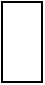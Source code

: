 <mxfile version="13.6.5" pages="2">
    <diagram id="D3i4Uobr4cADHH1MFfUY" name="Geometrie Roboter">
        <mxGraphModel dx="1118" dy="658" grid="1" gridSize="10" guides="1" tooltips="1" connect="1" arrows="1" fold="1" page="1" pageScale="1" pageWidth="1169" pageHeight="827" math="0" shadow="0">
            <root>
                <mxCell id="0"/>
                <mxCell id="1" parent="0"/>
                <mxCell id="2" value="" style="rounded=0;whiteSpace=wrap;html=1;" parent="1" vertex="1">
                    <mxGeometry x="510" y="390" width="20" height="40" as="geometry"/>
                </mxCell>
            </root>
        </mxGraphModel>
    </diagram>
    <diagram id="-wV9VM4m8-nCvBPlUMMF" name="Software-Architektur">
        <mxGraphModel dx="1118" dy="1485" grid="1" gridSize="10" guides="1" tooltips="1" connect="1" arrows="1" fold="1" page="1" pageScale="1" pageWidth="1169" pageHeight="827" background="#F1FAEE" math="0" shadow="0">
            <root>
                <mxCell id="WznbyY4W6Lx3Tdj7Ml-Z-0"/>
                <mxCell id="WznbyY4W6Lx3Tdj7Ml-Z-1" parent="WznbyY4W6Lx3Tdj7Ml-Z-0"/>
                <mxCell id="WznbyY4W6Lx3Tdj7Ml-Z-2" value="main thread" style="rounded=0;whiteSpace=wrap;html=1;fillColor=#A8DADC;strokeColor=#457B9D;fontColor=#1D3557;" parent="WznbyY4W6Lx3Tdj7Ml-Z-1" vertex="1">
                    <mxGeometry x="140" y="150" width="120" height="60" as="geometry"/>
                </mxCell>
                <mxCell id="WznbyY4W6Lx3Tdj7Ml-Z-3" value="autopilot&lt;br&gt;&amp;nbsp;thread" style="rounded=0;whiteSpace=wrap;html=1;fillColor=#A8DADC;strokeColor=#457B9D;fontColor=#1D3557;" parent="WznbyY4W6Lx3Tdj7Ml-Z-1" vertex="1">
                    <mxGeometry x="340" y="150" width="120" height="60" as="geometry"/>
                </mxCell>
                <mxCell id="WznbyY4W6Lx3Tdj7Ml-Z-4" value="monitor thread" style="rounded=0;whiteSpace=wrap;html=1;fillColor=#A8DADC;strokeColor=#457B9D;fontColor=#1D3557;" parent="WznbyY4W6Lx3Tdj7Ml-Z-1" vertex="1">
                    <mxGeometry x="540" y="150" width="120" height="60" as="geometry"/>
                </mxCell>
                <mxCell id="WznbyY4W6Lx3Tdj7Ml-Z-5" value="speed sensor" style="rounded=0;whiteSpace=wrap;html=1;fillColor=#A8DADC;strokeColor=#457B9D;fontColor=#1D3557;" parent="WznbyY4W6Lx3Tdj7Ml-Z-1" vertex="1">
                    <mxGeometry x="340" y="260" width="120" height="60" as="geometry"/>
                </mxCell>
                <mxCell id="WznbyY4W6Lx3Tdj7Ml-Z-6" value="adc sensor" style="rounded=0;whiteSpace=wrap;html=1;fillColor=#A8DADC;strokeColor=#457B9D;fontColor=#1D3557;" parent="WznbyY4W6Lx3Tdj7Ml-Z-1" vertex="1">
                    <mxGeometry x="340" y="360" width="120" height="60" as="geometry"/>
                </mxCell>
                <mxCell id="WznbyY4W6Lx3Tdj7Ml-Z-7" value="gyroscope sensor" style="rounded=0;whiteSpace=wrap;html=1;fillColor=#A8DADC;strokeColor=#457B9D;fontColor=#1D3557;" parent="WznbyY4W6Lx3Tdj7Ml-Z-1" vertex="1">
                    <mxGeometry x="340" y="470" width="120" height="60" as="geometry"/>
                </mxCell>
                <mxCell id="WznbyY4W6Lx3Tdj7Ml-Z-8" value="ultrasonic sensor" style="rounded=0;whiteSpace=wrap;html=1;fillColor=#A8DADC;strokeColor=#457B9D;fontColor=#1D3557;" parent="WznbyY4W6Lx3Tdj7Ml-Z-1" vertex="1">
                    <mxGeometry x="340" y="570" width="120" height="60" as="geometry"/>
                </mxCell>
                <mxCell id="WznbyY4W6Lx3Tdj7Ml-Z-9" value="log2disk" style="rounded=0;whiteSpace=wrap;html=1;fillColor=#A8DADC;strokeColor=#457B9D;fontColor=#1D3557;" parent="WznbyY4W6Lx3Tdj7Ml-Z-1" vertex="1">
                    <mxGeometry x="540" y="260" width="120" height="60" as="geometry"/>
                </mxCell>
                <mxCell id="WznbyY4W6Lx3Tdj7Ml-Z-10" value="log2db" style="rounded=0;whiteSpace=wrap;html=1;fillColor=#A8DADC;strokeColor=#457B9D;fontColor=#1D3557;" parent="WznbyY4W6Lx3Tdj7Ml-Z-1" vertex="1">
                    <mxGeometry x="540" y="350" width="120" height="60" as="geometry"/>
                </mxCell>
                <mxCell id="WznbyY4W6Lx3Tdj7Ml-Z-14" style="edgeStyle=orthogonalEdgeStyle;rounded=1;orthogonalLoop=1;jettySize=auto;html=1;entryX=0.5;entryY=0;entryDx=0;entryDy=0;endArrow=none;endFill=0;labelBackgroundColor=#F1FAEE;strokeColor=#457B9D;fontColor=#1D3557;" parent="WznbyY4W6Lx3Tdj7Ml-Z-1" source="WznbyY4W6Lx3Tdj7Ml-Z-11" target="WznbyY4W6Lx3Tdj7Ml-Z-2" edge="1">
                    <mxGeometry relative="1" as="geometry"/>
                </mxCell>
                <mxCell id="WznbyY4W6Lx3Tdj7Ml-Z-15" style="edgeStyle=orthogonalEdgeStyle;rounded=0;orthogonalLoop=1;jettySize=auto;html=1;entryX=0.5;entryY=0;entryDx=0;entryDy=0;endArrow=none;endFill=0;labelBackgroundColor=#F1FAEE;strokeColor=#457B9D;fontColor=#1D3557;" parent="WznbyY4W6Lx3Tdj7Ml-Z-1" source="WznbyY4W6Lx3Tdj7Ml-Z-11" target="WznbyY4W6Lx3Tdj7Ml-Z-3" edge="1">
                    <mxGeometry relative="1" as="geometry"/>
                </mxCell>
                <mxCell id="WznbyY4W6Lx3Tdj7Ml-Z-16" style="edgeStyle=orthogonalEdgeStyle;rounded=1;orthogonalLoop=1;jettySize=auto;html=1;exitX=1;exitY=0.5;exitDx=0;exitDy=0;endArrow=none;endFill=0;labelBackgroundColor=#F1FAEE;fontColor=#1D3557;strokeColor=#2D7600;fillColor=#60a917;" parent="WznbyY4W6Lx3Tdj7Ml-Z-1" source="WznbyY4W6Lx3Tdj7Ml-Z-11" target="WznbyY4W6Lx3Tdj7Ml-Z-4" edge="1">
                    <mxGeometry relative="1" as="geometry"/>
                </mxCell>
                <mxCell id="WznbyY4W6Lx3Tdj7Ml-Z-11" value="debuglog" style="rounded=0;whiteSpace=wrap;html=1;fillColor=#A8DADC;strokeColor=#457B9D;fontColor=#1D3557;" parent="WznbyY4W6Lx3Tdj7Ml-Z-1" vertex="1">
                    <mxGeometry x="340" y="-10" width="120" height="60" as="geometry"/>
                </mxCell>
                <mxCell id="WznbyY4W6Lx3Tdj7Ml-Z-17" style="edgeStyle=orthogonalEdgeStyle;curved=0;rounded=1;sketch=0;orthogonalLoop=1;jettySize=auto;html=1;entryX=0;entryY=0.5;entryDx=0;entryDy=0;strokeColor=#457B9D;fillColor=#A8DADC;fontColor=#1D3557;startArrow=none;startFill=0;" parent="WznbyY4W6Lx3Tdj7Ml-Z-1" source="WznbyY4W6Lx3Tdj7Ml-Z-12" target="WznbyY4W6Lx3Tdj7Ml-Z-3" edge="1">
                    <mxGeometry relative="1" as="geometry"/>
                </mxCell>
                <mxCell id="WznbyY4W6Lx3Tdj7Ml-Z-12" value="TracyController" style="rounded=0;whiteSpace=wrap;html=1;fillColor=#A8DADC;strokeColor=#457B9D;fontColor=#1D3557;" parent="WznbyY4W6Lx3Tdj7Ml-Z-1" vertex="1">
                    <mxGeometry x="140" y="260" width="120" height="60" as="geometry"/>
                </mxCell>
                <mxCell id="WznbyY4W6Lx3Tdj7Ml-Z-13" value="utils" style="rounded=0;whiteSpace=wrap;html=1;fillColor=#A8DADC;strokeColor=#457B9D;fontColor=#1D3557;" parent="WznbyY4W6Lx3Tdj7Ml-Z-1" vertex="1">
                    <mxGeometry x="340" y="-100" width="120" height="60" as="geometry"/>
                </mxCell>
                <mxCell id="Z4T5YDRV2L3D1rcLvUKd-0" value="Tracy" style="rounded=0;whiteSpace=wrap;html=1;fillColor=#A8DADC;strokeColor=#457B9D;fontColor=#1D3557;" parent="WznbyY4W6Lx3Tdj7Ml-Z-1" vertex="1">
                    <mxGeometry x="340" y="670" width="120" height="60" as="geometry"/>
                </mxCell>
                <mxCell id="Z4T5YDRV2L3D1rcLvUKd-1" value="TracysWorld" style="rounded=0;whiteSpace=wrap;html=1;fillColor=#A8DADC;strokeColor=#457B9D;fontColor=#1D3557;" parent="WznbyY4W6Lx3Tdj7Ml-Z-1" vertex="1">
                    <mxGeometry x="340" y="767" width="120" height="60" as="geometry"/>
                </mxCell>
            </root>
        </mxGraphModel>
    </diagram>
</mxfile>
